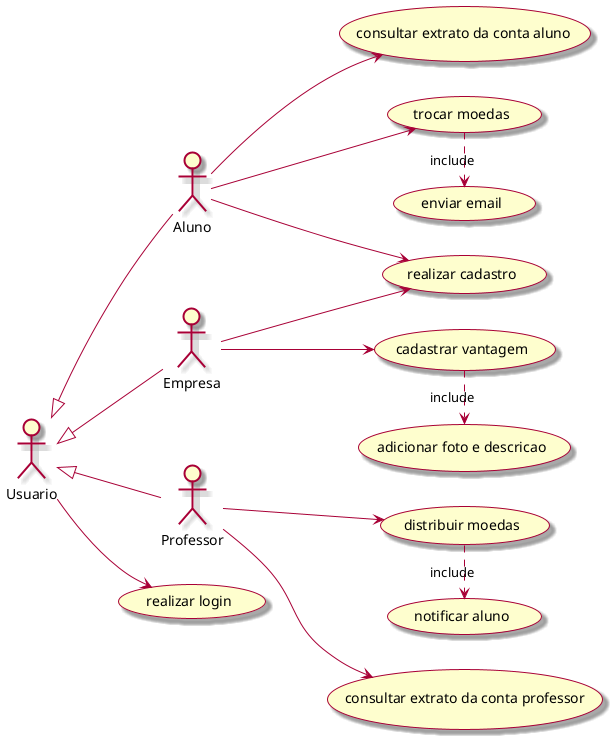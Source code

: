@startuml

left to right direction
skin rose

:Usuario:
:Aluno:
:Professor:
:Empresa: 

Usuario <|-- Aluno
Usuario <|-- Professor
Usuario <|-- Empresa

Usuario --> (realizar login)

Aluno --> (realizar cadastro)
Aluno --> (consultar extrato da conta aluno)
Aluno --> (trocar moedas)

Professor --> (consultar extrato da conta professor)
Professor --> (distribuir moedas)

Empresa --> (realizar cadastro)
Empresa --> (cadastrar vantagem)

(trocar moedas) .> (enviar email) : include
(distribuir moedas) .> (notificar aluno) : include
(cadastrar vantagem) .> (adicionar foto e descricao) : include


@enduml